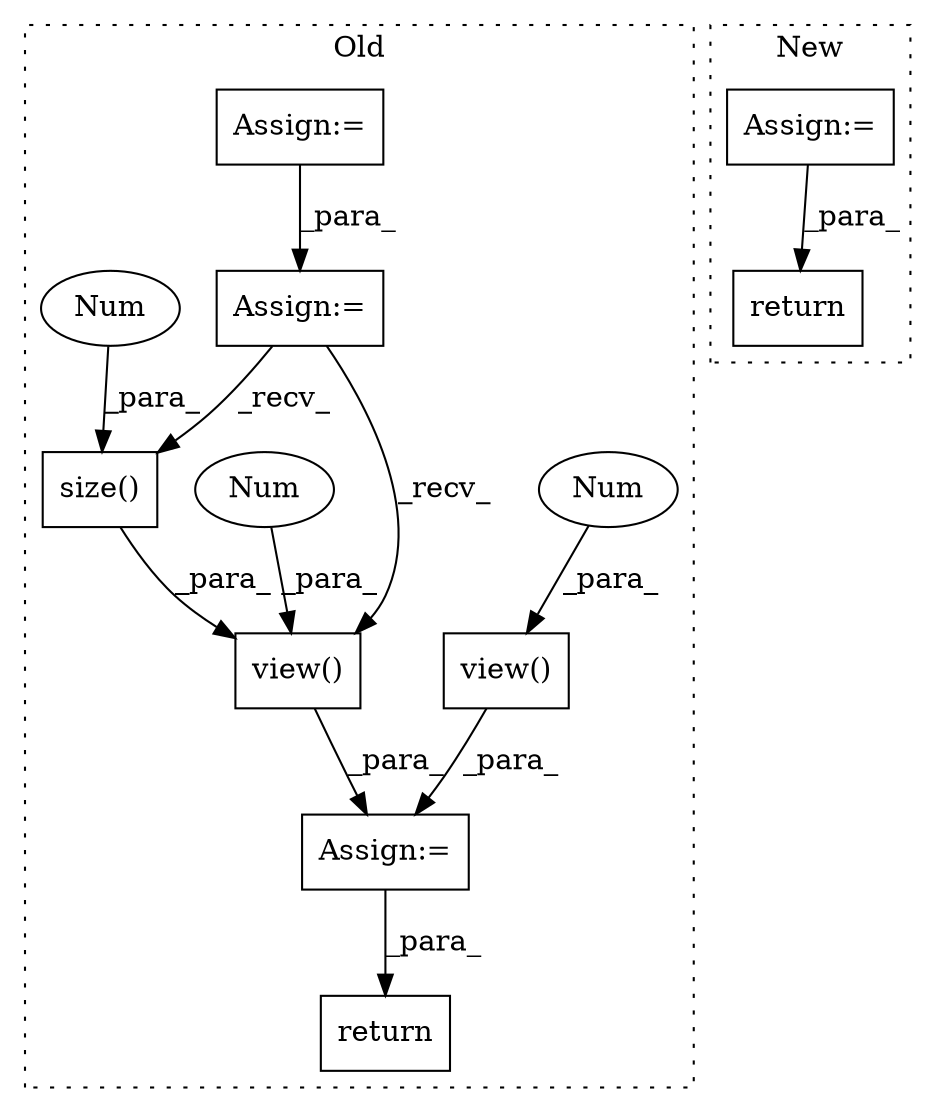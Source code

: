 digraph G {
subgraph cluster0 {
1 [label="view()" a="75" s="42288,42308" l="18,1" shape="box"];
3 [label="Num" a="76" s="42306" l="2" shape="ellipse"];
4 [label="return" a="93" s="42613" l="7" shape="box"];
5 [label="Assign:=" a="68" s="42202" l="3" shape="box"];
7 [label="Assign:=" a="68" s="41868" l="3" shape="box"];
8 [label="Assign:=" a="68" s="41481" l="3" shape="box"];
9 [label="view()" a="75" s="42214,42257" l="18,1" shape="box"];
10 [label="Num" a="76" s="42232" l="2" shape="ellipse"];
11 [label="size()" a="75" s="42236,42256" l="18,1" shape="box"];
12 [label="Num" a="76" s="42254" l="2" shape="ellipse"];
label = "Old";
style="dotted";
}
subgraph cluster1 {
2 [label="return" a="93" s="21310" l="7" shape="box"];
6 [label="Assign:=" a="68" s="21186" l="3" shape="box"];
label = "New";
style="dotted";
}
1 -> 5 [label="_para_"];
3 -> 1 [label="_para_"];
5 -> 4 [label="_para_"];
6 -> 2 [label="_para_"];
7 -> 11 [label="_recv_"];
7 -> 9 [label="_recv_"];
8 -> 7 [label="_para_"];
9 -> 5 [label="_para_"];
10 -> 9 [label="_para_"];
11 -> 9 [label="_para_"];
12 -> 11 [label="_para_"];
}